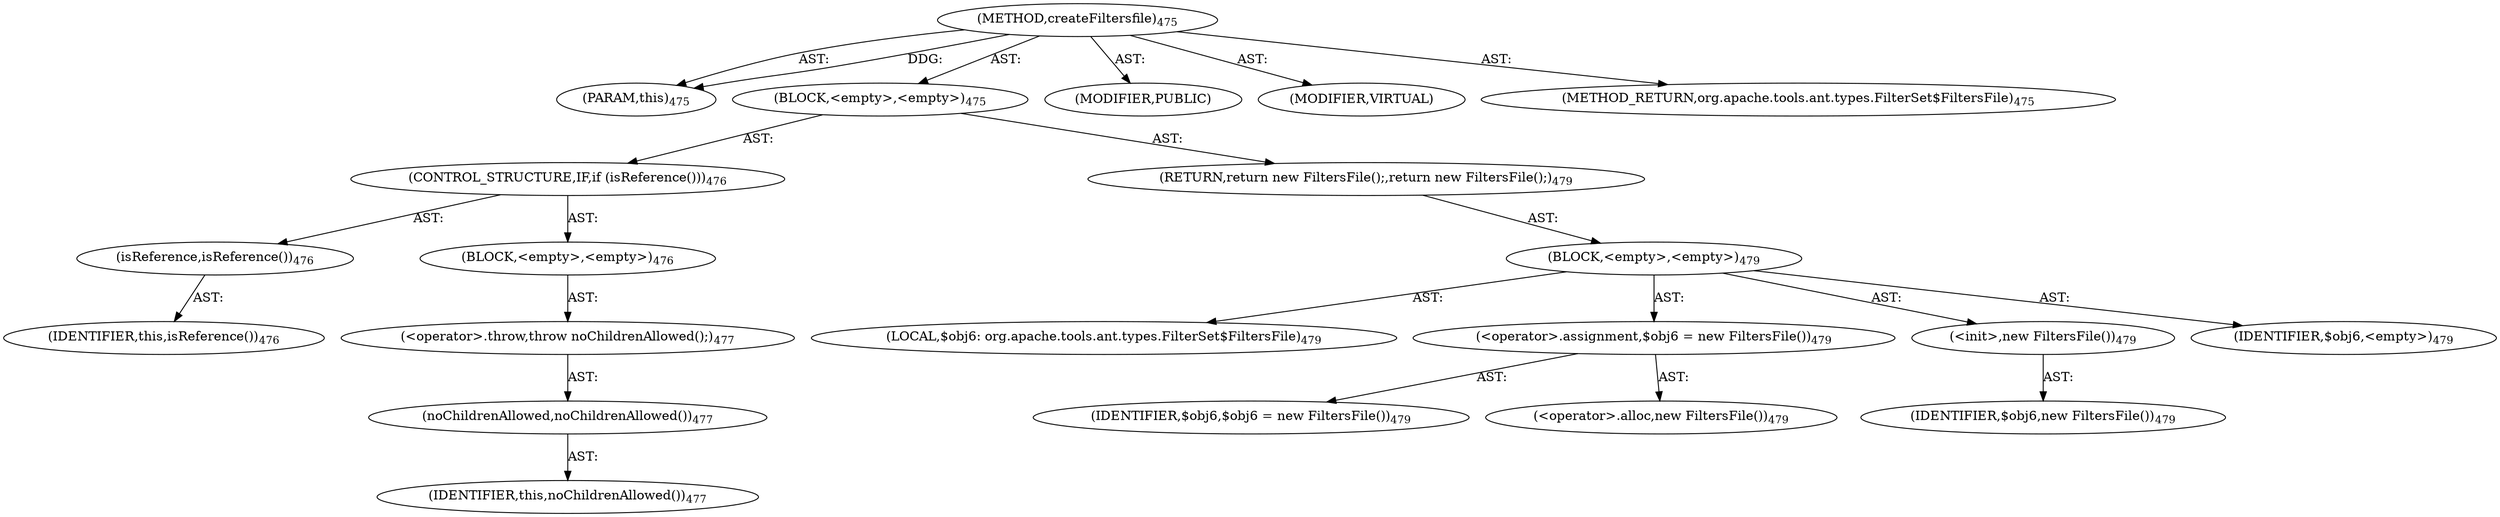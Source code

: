 digraph "createFiltersfile" {  
"111669149718" [label = <(METHOD,createFiltersfile)<SUB>475</SUB>> ]
"115964117010" [label = <(PARAM,this)<SUB>475</SUB>> ]
"25769803841" [label = <(BLOCK,&lt;empty&gt;,&lt;empty&gt;)<SUB>475</SUB>> ]
"47244640294" [label = <(CONTROL_STRUCTURE,IF,if (isReference()))<SUB>476</SUB>> ]
"30064771371" [label = <(isReference,isReference())<SUB>476</SUB>> ]
"68719476780" [label = <(IDENTIFIER,this,isReference())<SUB>476</SUB>> ]
"25769803842" [label = <(BLOCK,&lt;empty&gt;,&lt;empty&gt;)<SUB>476</SUB>> ]
"30064771372" [label = <(&lt;operator&gt;.throw,throw noChildrenAllowed();)<SUB>477</SUB>> ]
"30064771373" [label = <(noChildrenAllowed,noChildrenAllowed())<SUB>477</SUB>> ]
"68719476781" [label = <(IDENTIFIER,this,noChildrenAllowed())<SUB>477</SUB>> ]
"146028888079" [label = <(RETURN,return new FiltersFile();,return new FiltersFile();)<SUB>479</SUB>> ]
"25769803843" [label = <(BLOCK,&lt;empty&gt;,&lt;empty&gt;)<SUB>479</SUB>> ]
"94489280539" [label = <(LOCAL,$obj6: org.apache.tools.ant.types.FilterSet$FiltersFile)<SUB>479</SUB>> ]
"30064771374" [label = <(&lt;operator&gt;.assignment,$obj6 = new FiltersFile())<SUB>479</SUB>> ]
"68719476986" [label = <(IDENTIFIER,$obj6,$obj6 = new FiltersFile())<SUB>479</SUB>> ]
"30064771375" [label = <(&lt;operator&gt;.alloc,new FiltersFile())<SUB>479</SUB>> ]
"30064771376" [label = <(&lt;init&gt;,new FiltersFile())<SUB>479</SUB>> ]
"68719476987" [label = <(IDENTIFIER,$obj6,new FiltersFile())<SUB>479</SUB>> ]
"68719476988" [label = <(IDENTIFIER,$obj6,&lt;empty&gt;)<SUB>479</SUB>> ]
"133143986231" [label = <(MODIFIER,PUBLIC)> ]
"133143986232" [label = <(MODIFIER,VIRTUAL)> ]
"128849018902" [label = <(METHOD_RETURN,org.apache.tools.ant.types.FilterSet$FiltersFile)<SUB>475</SUB>> ]
  "111669149718" -> "115964117010"  [ label = "AST: "] 
  "111669149718" -> "25769803841"  [ label = "AST: "] 
  "111669149718" -> "133143986231"  [ label = "AST: "] 
  "111669149718" -> "133143986232"  [ label = "AST: "] 
  "111669149718" -> "128849018902"  [ label = "AST: "] 
  "25769803841" -> "47244640294"  [ label = "AST: "] 
  "25769803841" -> "146028888079"  [ label = "AST: "] 
  "47244640294" -> "30064771371"  [ label = "AST: "] 
  "47244640294" -> "25769803842"  [ label = "AST: "] 
  "30064771371" -> "68719476780"  [ label = "AST: "] 
  "25769803842" -> "30064771372"  [ label = "AST: "] 
  "30064771372" -> "30064771373"  [ label = "AST: "] 
  "30064771373" -> "68719476781"  [ label = "AST: "] 
  "146028888079" -> "25769803843"  [ label = "AST: "] 
  "25769803843" -> "94489280539"  [ label = "AST: "] 
  "25769803843" -> "30064771374"  [ label = "AST: "] 
  "25769803843" -> "30064771376"  [ label = "AST: "] 
  "25769803843" -> "68719476988"  [ label = "AST: "] 
  "30064771374" -> "68719476986"  [ label = "AST: "] 
  "30064771374" -> "30064771375"  [ label = "AST: "] 
  "30064771376" -> "68719476987"  [ label = "AST: "] 
  "111669149718" -> "115964117010"  [ label = "DDG: "] 
}
